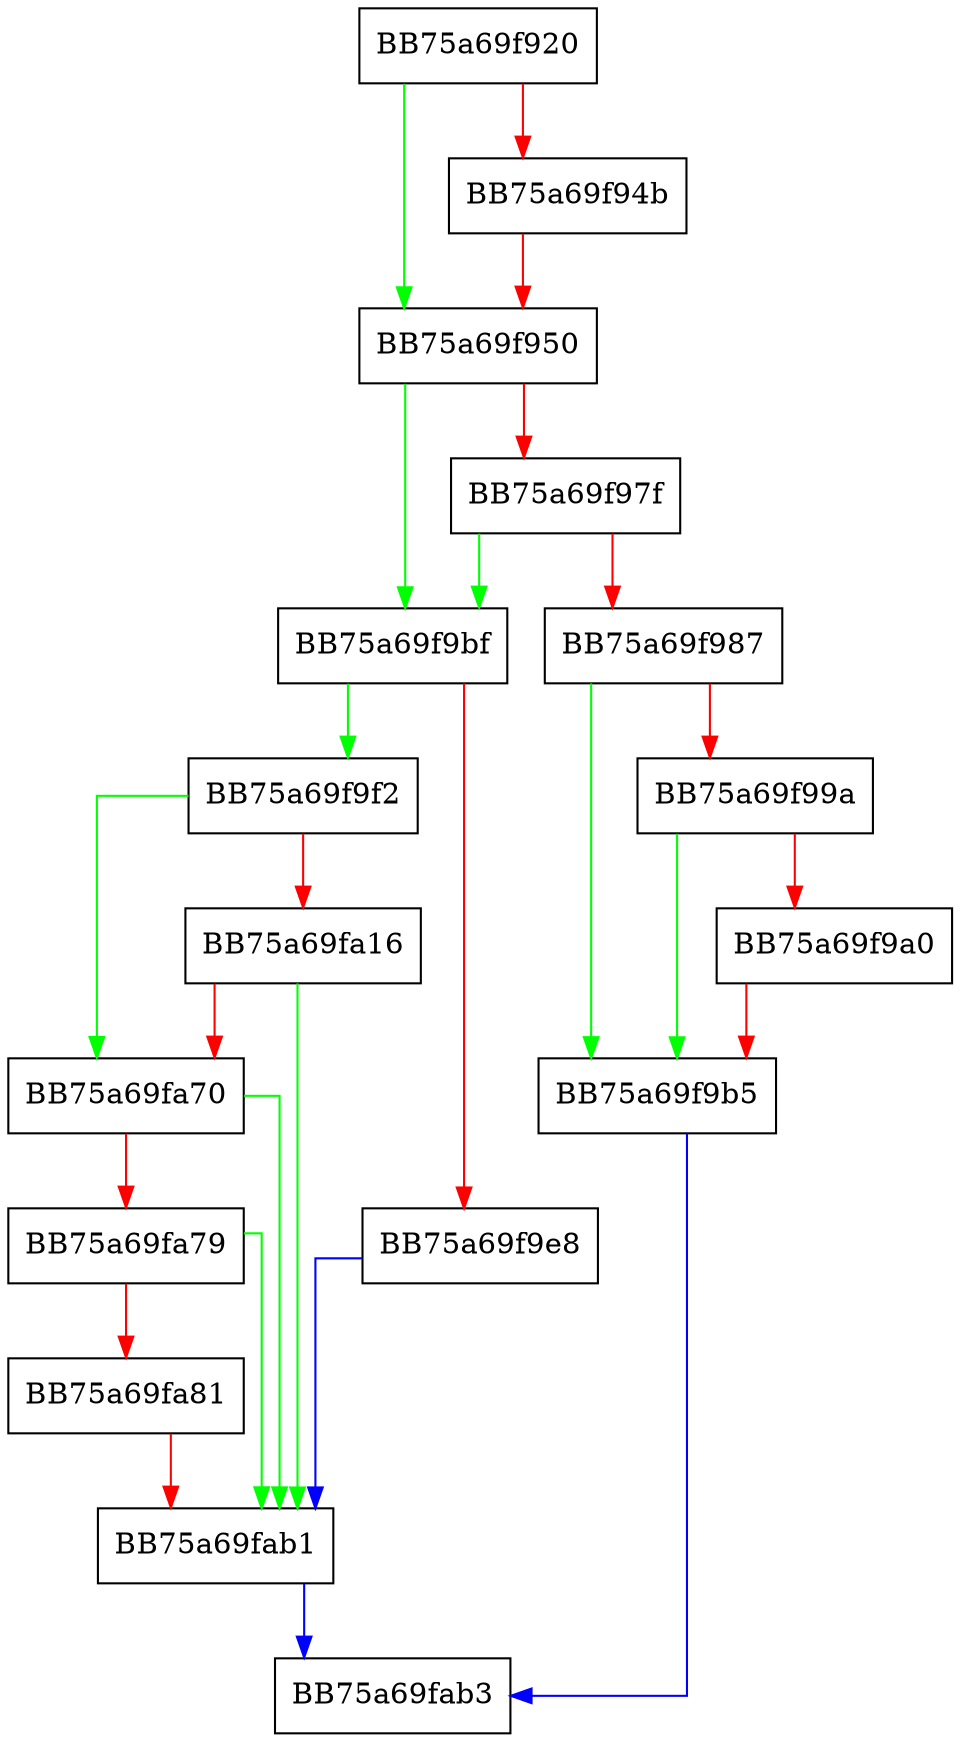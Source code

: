digraph ScanImpl {
  node [shape="box"];
  graph [splines=ortho];
  BB75a69f920 -> BB75a69f950 [color="green"];
  BB75a69f920 -> BB75a69f94b [color="red"];
  BB75a69f94b -> BB75a69f950 [color="red"];
  BB75a69f950 -> BB75a69f9bf [color="green"];
  BB75a69f950 -> BB75a69f97f [color="red"];
  BB75a69f97f -> BB75a69f9bf [color="green"];
  BB75a69f97f -> BB75a69f987 [color="red"];
  BB75a69f987 -> BB75a69f9b5 [color="green"];
  BB75a69f987 -> BB75a69f99a [color="red"];
  BB75a69f99a -> BB75a69f9b5 [color="green"];
  BB75a69f99a -> BB75a69f9a0 [color="red"];
  BB75a69f9a0 -> BB75a69f9b5 [color="red"];
  BB75a69f9b5 -> BB75a69fab3 [color="blue"];
  BB75a69f9bf -> BB75a69f9f2 [color="green"];
  BB75a69f9bf -> BB75a69f9e8 [color="red"];
  BB75a69f9e8 -> BB75a69fab1 [color="blue"];
  BB75a69f9f2 -> BB75a69fa70 [color="green"];
  BB75a69f9f2 -> BB75a69fa16 [color="red"];
  BB75a69fa16 -> BB75a69fab1 [color="green"];
  BB75a69fa16 -> BB75a69fa70 [color="red"];
  BB75a69fa70 -> BB75a69fab1 [color="green"];
  BB75a69fa70 -> BB75a69fa79 [color="red"];
  BB75a69fa79 -> BB75a69fab1 [color="green"];
  BB75a69fa79 -> BB75a69fa81 [color="red"];
  BB75a69fa81 -> BB75a69fab1 [color="red"];
  BB75a69fab1 -> BB75a69fab3 [color="blue"];
}